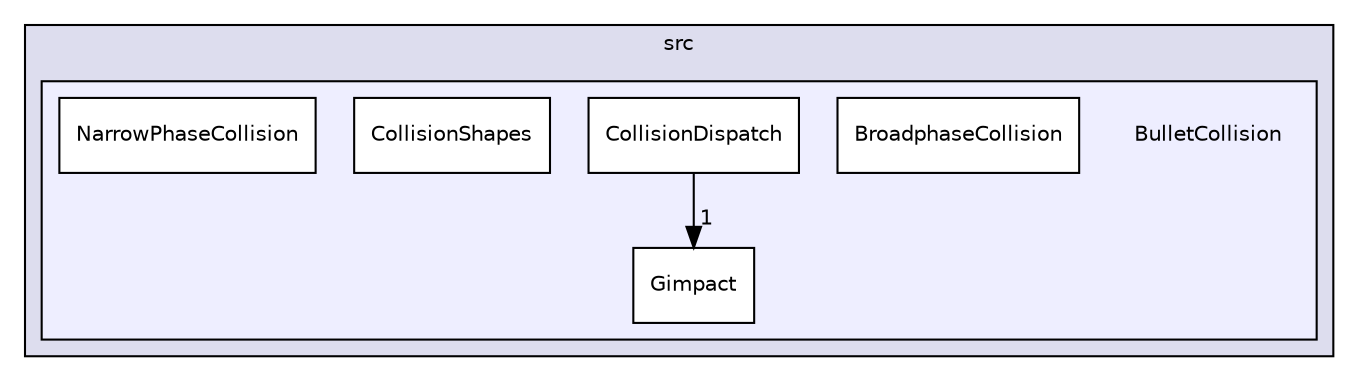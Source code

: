 digraph "bullet/bullet-2.82-r2704/src/BulletCollision" {
  compound=true
  node [ fontsize="10", fontname="Helvetica"];
  edge [ labelfontsize="10", labelfontname="Helvetica"];
  subgraph clusterdir_68d7f8ba1985e704f0f5f20dc6f517a7 {
    graph [ bgcolor="#ddddee", pencolor="black", label="src" fontname="Helvetica", fontsize="10", URL="dir_68d7f8ba1985e704f0f5f20dc6f517a7.html"]
  subgraph clusterdir_169d553c9f6b1b109a900f38b48f3038 {
    graph [ bgcolor="#eeeeff", pencolor="black", label="" URL="dir_169d553c9f6b1b109a900f38b48f3038.html"];
    dir_169d553c9f6b1b109a900f38b48f3038 [shape=plaintext label="BulletCollision"];
    dir_0ca9aec5cf329e089fa3f84aedbf4f3b [shape=box label="BroadphaseCollision" color="black" fillcolor="white" style="filled" URL="dir_0ca9aec5cf329e089fa3f84aedbf4f3b.html"];
    dir_0f8db6a0820233109427e10c7fba9a7c [shape=box label="CollisionDispatch" color="black" fillcolor="white" style="filled" URL="dir_0f8db6a0820233109427e10c7fba9a7c.html"];
    dir_67da8f0521e4827d77db28944a4a04fd [shape=box label="CollisionShapes" color="black" fillcolor="white" style="filled" URL="dir_67da8f0521e4827d77db28944a4a04fd.html"];
    dir_1557977f34ac62c0e545e0a4bbccfb97 [shape=box label="Gimpact" color="black" fillcolor="white" style="filled" URL="dir_1557977f34ac62c0e545e0a4bbccfb97.html"];
    dir_d10c5b1c72de459eb62ce15488ee9e95 [shape=box label="NarrowPhaseCollision" color="black" fillcolor="white" style="filled" URL="dir_d10c5b1c72de459eb62ce15488ee9e95.html"];
  }
  }
  dir_0f8db6a0820233109427e10c7fba9a7c->dir_1557977f34ac62c0e545e0a4bbccfb97 [headlabel="1", labeldistance=1.5 headhref="dir_000299_000301.html"];
}
